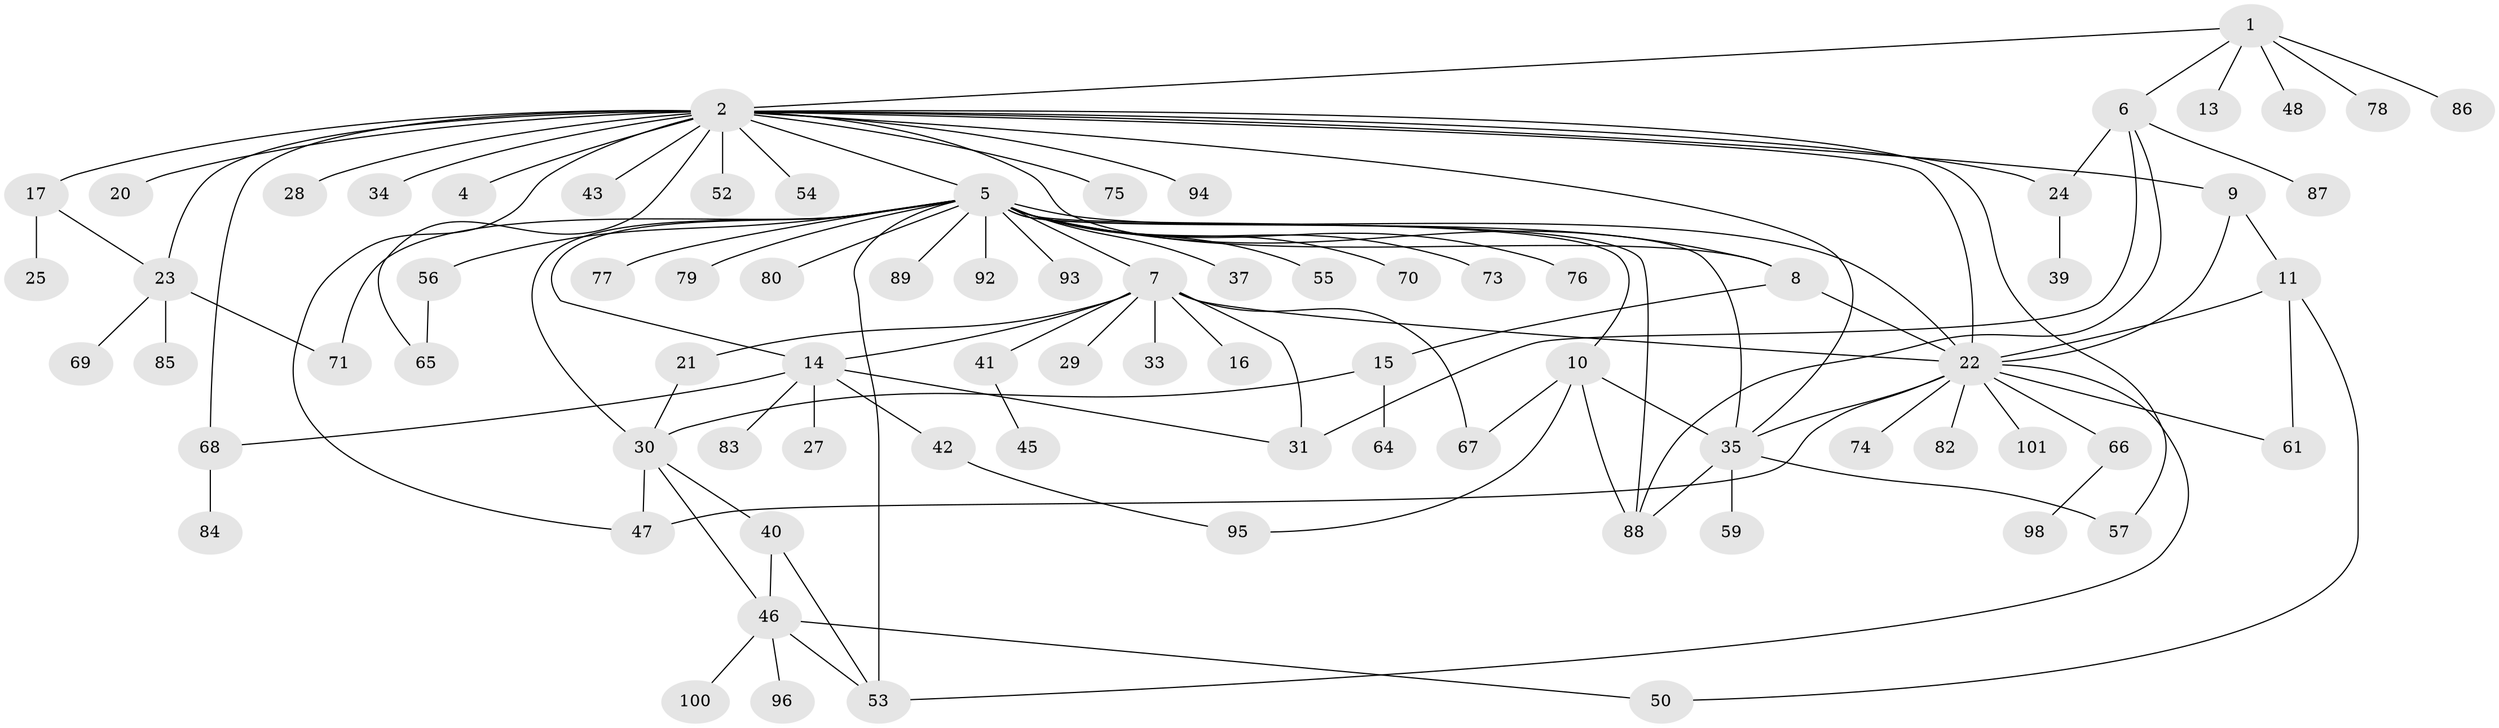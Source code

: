 // original degree distribution, {7: 0.00980392156862745, 12: 0.00980392156862745, 13: 0.00980392156862745, 1: 0.5, 21: 0.00980392156862745, 5: 0.029411764705882353, 6: 0.058823529411764705, 4: 0.09803921568627451, 3: 0.09803921568627451, 2: 0.16666666666666666, 15: 0.00980392156862745}
// Generated by graph-tools (version 1.1) at 2025/41/03/06/25 10:41:49]
// undirected, 80 vertices, 112 edges
graph export_dot {
graph [start="1"]
  node [color=gray90,style=filled];
  1 [super="+18"];
  2 [super="+3"];
  4;
  5 [super="+12"];
  6;
  7 [super="+19"];
  8 [super="+36"];
  9;
  10 [super="+38"];
  11 [super="+26"];
  13;
  14 [super="+32"];
  15 [super="+102"];
  16;
  17;
  20;
  21;
  22 [super="+91"];
  23 [super="+44"];
  24 [super="+51"];
  25;
  27;
  28 [super="+60"];
  29;
  30 [super="+49"];
  31;
  33;
  34;
  35 [super="+63"];
  37;
  39;
  40;
  41;
  42;
  43;
  45;
  46 [super="+62"];
  47;
  48;
  50;
  52;
  53 [super="+90"];
  54;
  55;
  56 [super="+58"];
  57;
  59;
  61 [super="+72"];
  64;
  65;
  66 [super="+99"];
  67 [super="+81"];
  68 [super="+97"];
  69;
  70;
  71;
  73;
  74;
  75;
  76;
  77;
  78;
  79;
  80;
  82;
  83;
  84;
  85;
  86;
  87;
  88;
  89;
  92;
  93;
  94;
  95;
  96;
  98;
  100;
  101;
  1 -- 2;
  1 -- 6;
  1 -- 13;
  1 -- 48;
  1 -- 78;
  1 -- 86;
  2 -- 5;
  2 -- 17 [weight=2];
  2 -- 23;
  2 -- 24;
  2 -- 34;
  2 -- 52;
  2 -- 57;
  2 -- 65;
  2 -- 68;
  2 -- 75;
  2 -- 35;
  2 -- 4;
  2 -- 8;
  2 -- 9;
  2 -- 43;
  2 -- 47;
  2 -- 20;
  2 -- 22;
  2 -- 54;
  2 -- 28;
  2 -- 94;
  5 -- 7;
  5 -- 8;
  5 -- 10;
  5 -- 22;
  5 -- 30;
  5 -- 35;
  5 -- 37;
  5 -- 56;
  5 -- 70;
  5 -- 76;
  5 -- 77;
  5 -- 79;
  5 -- 80;
  5 -- 88;
  5 -- 89;
  5 -- 92;
  5 -- 93;
  5 -- 55;
  5 -- 71;
  5 -- 73;
  5 -- 14;
  5 -- 53;
  6 -- 24;
  6 -- 31;
  6 -- 87;
  6 -- 88;
  7 -- 14;
  7 -- 16;
  7 -- 21;
  7 -- 33;
  7 -- 22;
  7 -- 41;
  7 -- 29;
  7 -- 31;
  7 -- 67;
  8 -- 15;
  8 -- 22;
  9 -- 11;
  9 -- 22;
  10 -- 35;
  10 -- 67;
  10 -- 88;
  10 -- 95;
  11 -- 22;
  11 -- 50;
  11 -- 61;
  14 -- 27;
  14 -- 31;
  14 -- 68;
  14 -- 83;
  14 -- 42;
  15 -- 30;
  15 -- 64;
  17 -- 23;
  17 -- 25;
  21 -- 30;
  22 -- 35;
  22 -- 47;
  22 -- 53 [weight=2];
  22 -- 66;
  22 -- 74;
  22 -- 82;
  22 -- 101;
  22 -- 61;
  23 -- 69;
  23 -- 85;
  23 -- 71;
  24 -- 39;
  30 -- 40;
  30 -- 47;
  30 -- 46;
  35 -- 59;
  35 -- 88;
  35 -- 57;
  40 -- 46;
  40 -- 53;
  41 -- 45;
  42 -- 95;
  46 -- 53;
  46 -- 100;
  46 -- 96;
  46 -- 50;
  56 -- 65;
  66 -- 98;
  68 -- 84;
}
